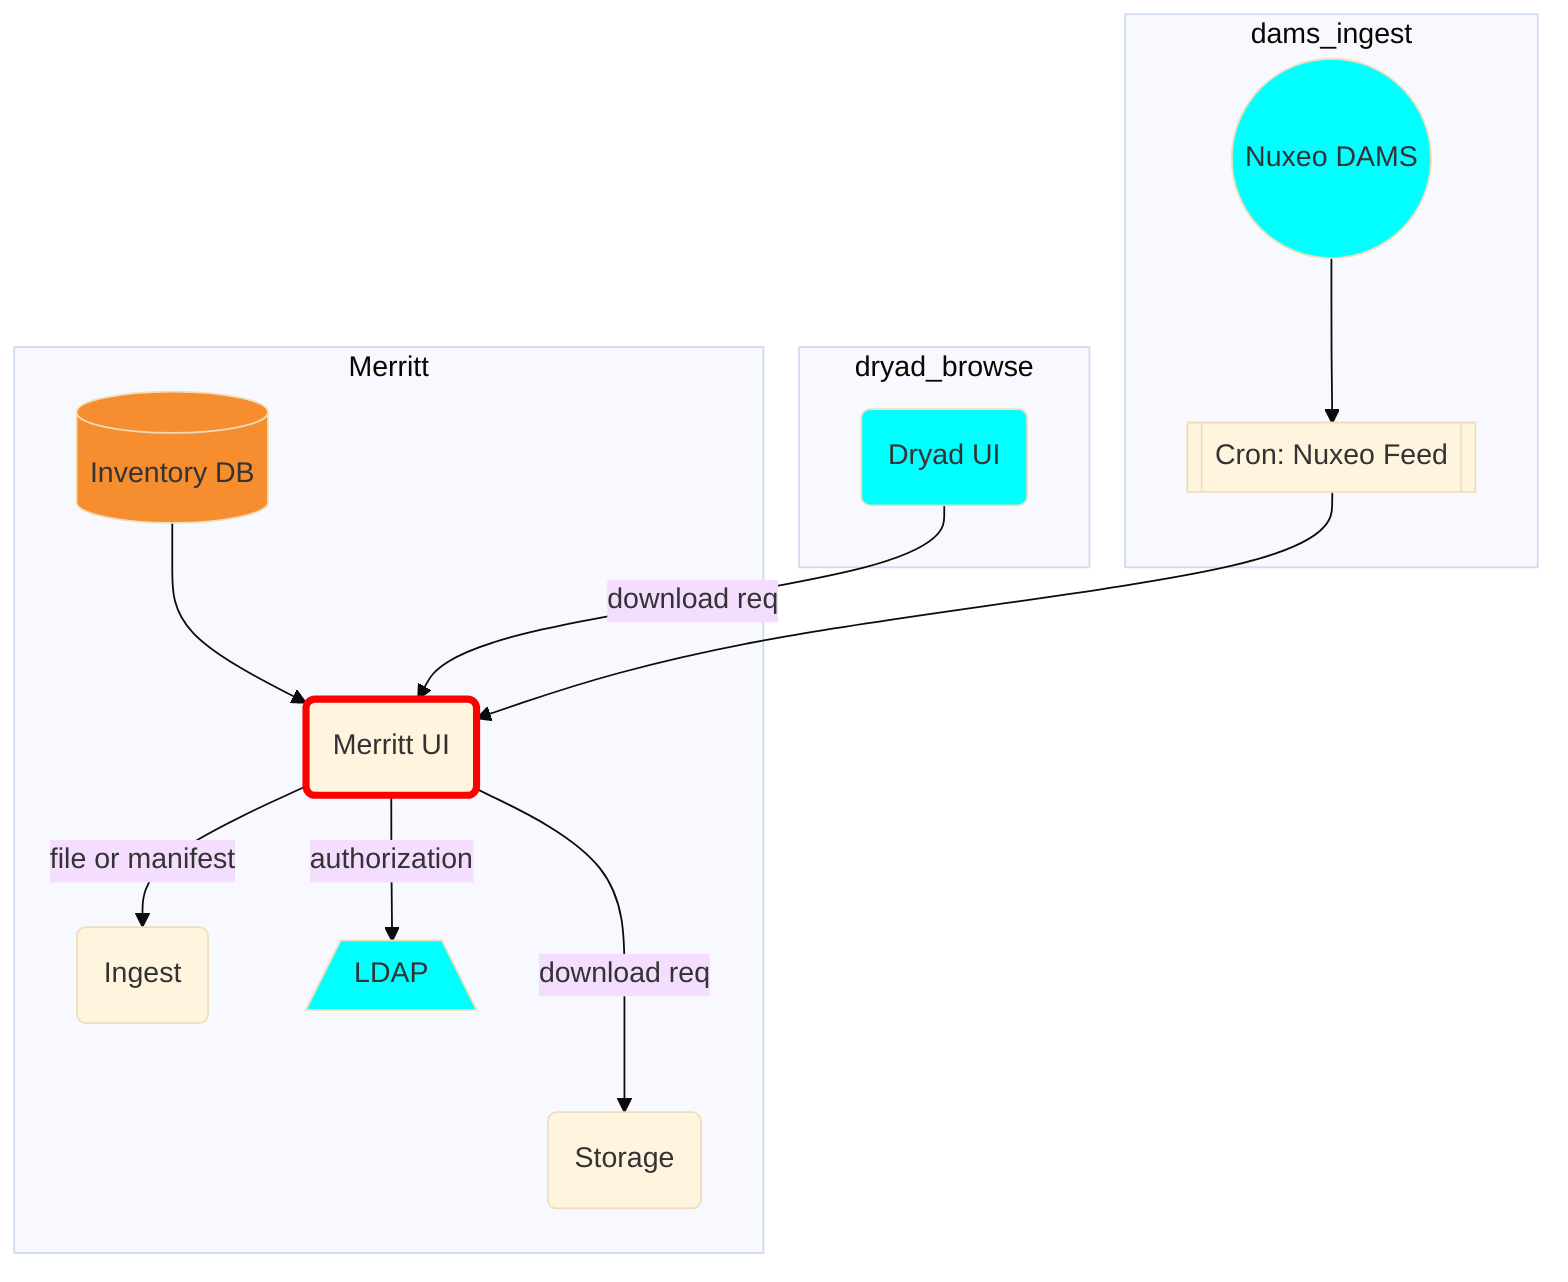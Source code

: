 %%{init: {'theme': 'base'}}%%
graph TD
  RDS[(Inventory DB)]
  UI("Merritt UI")
  ING(Ingest)
  ST(Storage)
  LDAP[/LDAP\]
  NUXEO((Nuxeo DAMS))
  DRYAD(Dryad UI)
  NFEED[[Cron: Nuxeo Feed]]

  subgraph Merritt
    RDS --> UI
    UI --> |"file or manifest"| ING
    UI --> |authorization| LDAP
    UI ---> |download req| ST
  end
  subgraph dryad_browse
    DRYAD --> |download req| UI
  end
  subgraph dams_ingest
    NFEED --> UI
    NUXEO --> NFEED
  end

  style RDS fill:#F68D2F
  style LDAP fill:cyan
  style NUXEO fill:cyan
  style DRYAD fill:cyan
  style UI stroke:red,stroke-width:4px